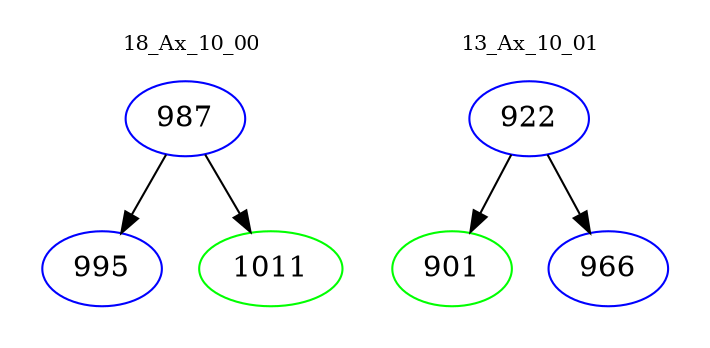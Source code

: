 digraph{
subgraph cluster_0 {
color = white
label = "18_Ax_10_00";
fontsize=10;
T0_987 [label="987", color="blue"]
T0_987 -> T0_995 [color="black"]
T0_995 [label="995", color="blue"]
T0_987 -> T0_1011 [color="black"]
T0_1011 [label="1011", color="green"]
}
subgraph cluster_1 {
color = white
label = "13_Ax_10_01";
fontsize=10;
T1_922 [label="922", color="blue"]
T1_922 -> T1_901 [color="black"]
T1_901 [label="901", color="green"]
T1_922 -> T1_966 [color="black"]
T1_966 [label="966", color="blue"]
}
}
